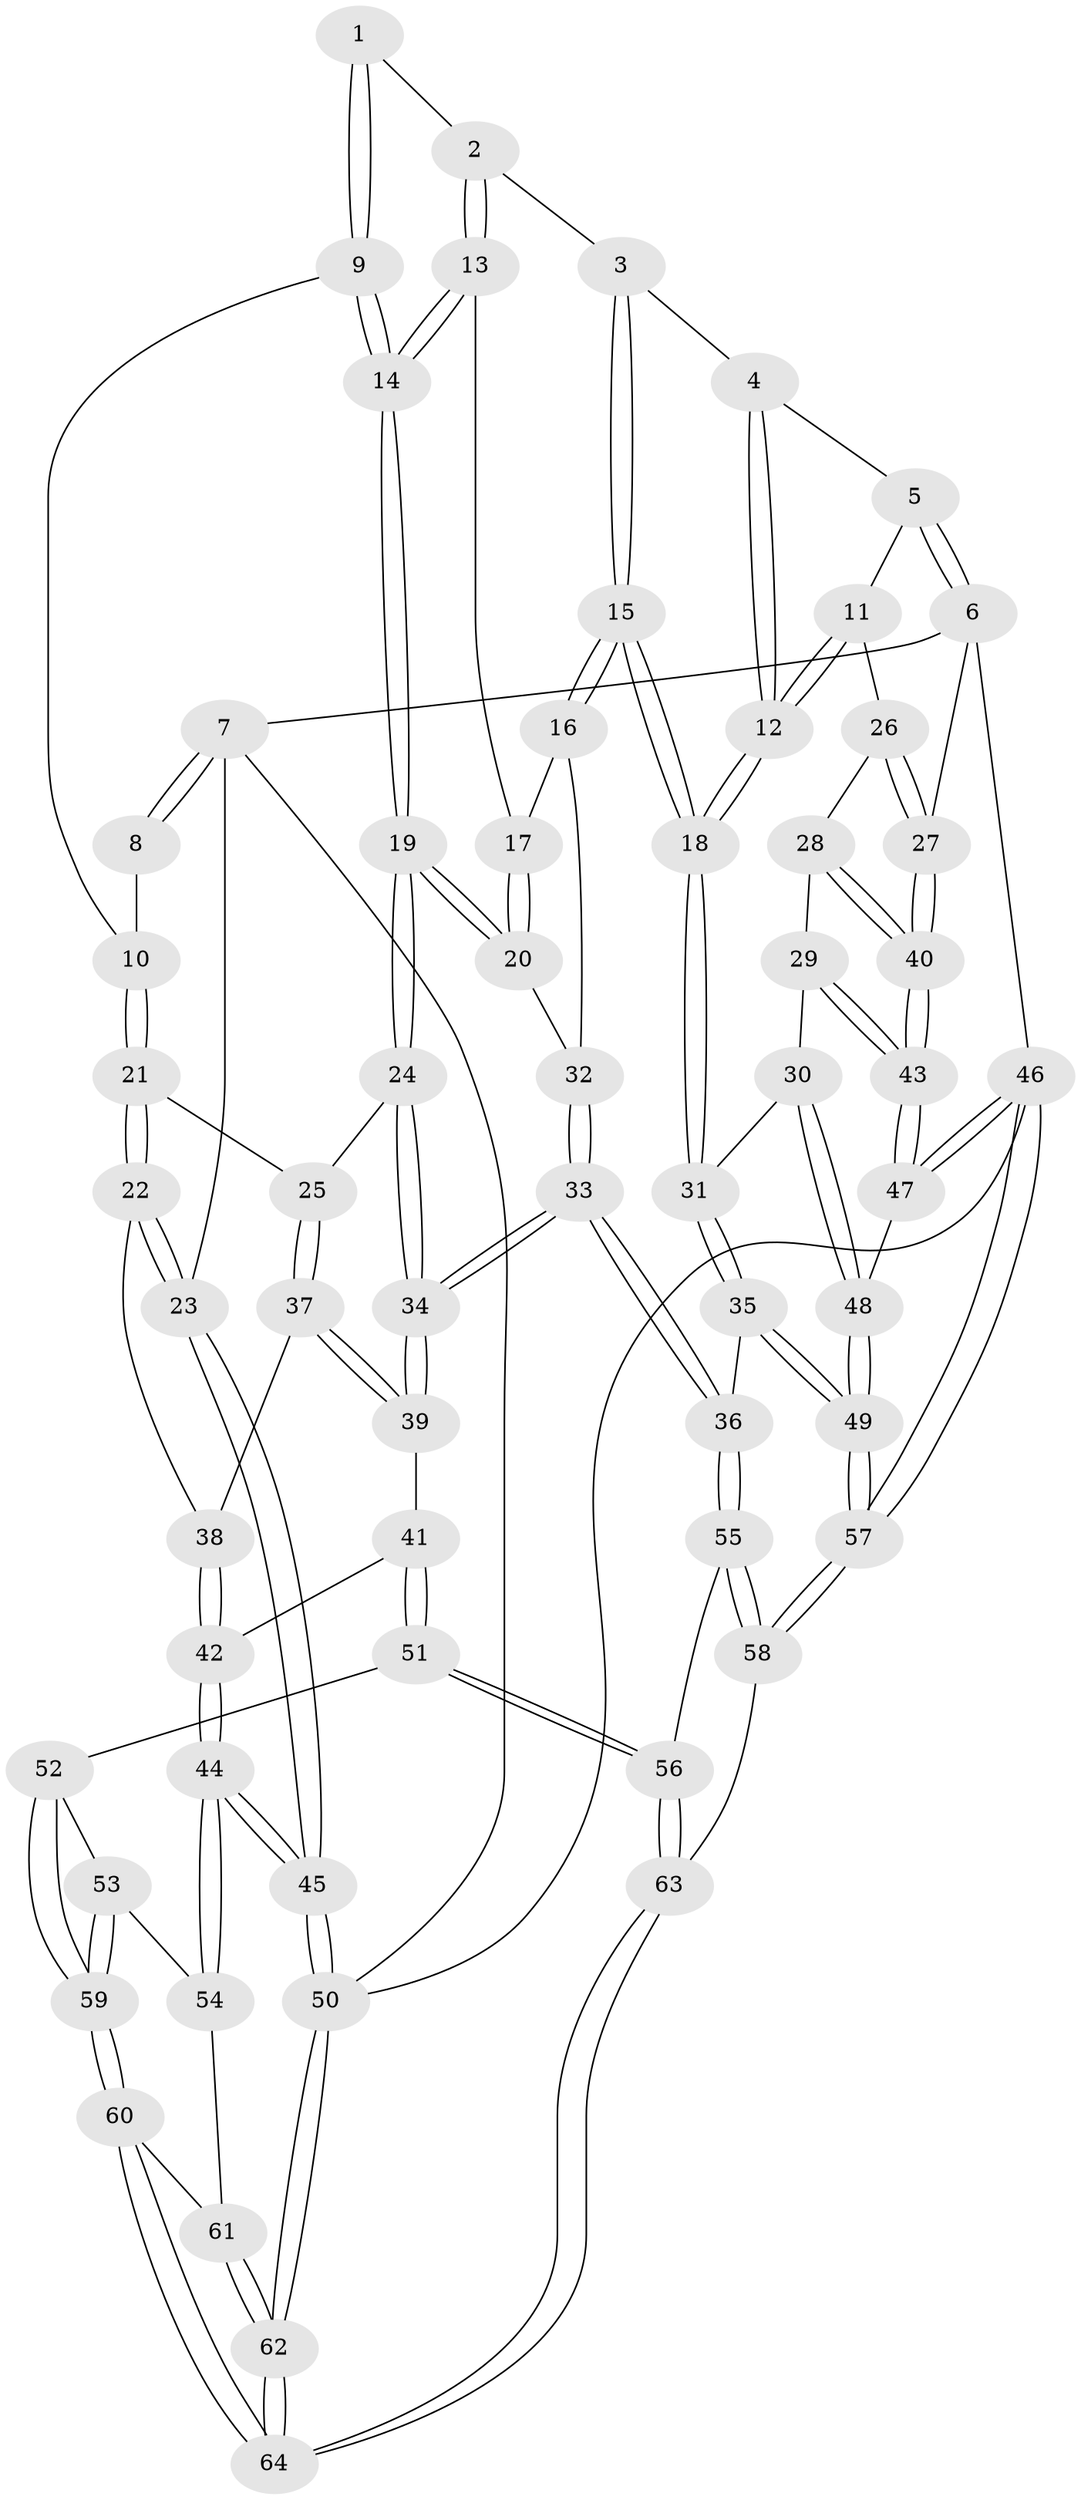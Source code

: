// Generated by graph-tools (version 1.1) at 2025/27/03/09/25 03:27:15]
// undirected, 64 vertices, 157 edges
graph export_dot {
graph [start="1"]
  node [color=gray90,style=filled];
  1 [pos="+0.20690491933498226+0"];
  2 [pos="+0.5717244639555873+0"];
  3 [pos="+0.5721932912514802+0"];
  4 [pos="+0.6413220104353632+0"];
  5 [pos="+0.7385241648598491+0"];
  6 [pos="+1+0"];
  7 [pos="+0+0"];
  8 [pos="+0.14950811524933263+0"];
  9 [pos="+0.2841869056240589+0.07951794876989107"];
  10 [pos="+0.1508866145455018+0.11896643714025906"];
  11 [pos="+0.8583634902315778+0.19472353466830097"];
  12 [pos="+0.7526555727970827+0.26044575993533414"];
  13 [pos="+0.5435396306349051+0"];
  14 [pos="+0.3113663957532293+0.15183348103552774"];
  15 [pos="+0.6267889419096172+0.2524741665022639"];
  16 [pos="+0.5560993553055542+0.24175593276422808"];
  17 [pos="+0.5009499099257864+0.0709984294574834"];
  18 [pos="+0.7217417004333128+0.30640294236193355"];
  19 [pos="+0.31295709214731793+0.22245307182118113"];
  20 [pos="+0.37870131763444875+0.22387325256985957"];
  21 [pos="+0.14042619574441131+0.20084650525732523"];
  22 [pos="+0+0.26289782547162444"];
  23 [pos="+0+0.2795259680171887"];
  24 [pos="+0.2979344932693924+0.23401726020533078"];
  25 [pos="+0.28930886087056884+0.2379857087109573"];
  26 [pos="+0.8999556446802557+0.19002809814000246"];
  27 [pos="+1+0"];
  28 [pos="+0.9694648804875036+0.32722148691175235"];
  29 [pos="+0.9054501467033849+0.38936907750538313"];
  30 [pos="+0.8545465909547428+0.42949780818571986"];
  31 [pos="+0.728357620844106+0.3826978697532328"];
  32 [pos="+0.46567722858928734+0.2702360896215915"];
  33 [pos="+0.48137416024029656+0.5343635803679763"];
  34 [pos="+0.4647305261145931+0.5292773563867952"];
  35 [pos="+0.6384174155453253+0.492488937659284"];
  36 [pos="+0.5170130029166273+0.5613668511131376"];
  37 [pos="+0.2566495795996989+0.33559711396419784"];
  38 [pos="+0.17291175628795505+0.37500968113538485"];
  39 [pos="+0.3110487332998256+0.5097872411670032"];
  40 [pos="+1+0.32530538574721823"];
  41 [pos="+0.22461081036597955+0.5458766948683773"];
  42 [pos="+0.14485631842185287+0.5311682402380696"];
  43 [pos="+1+0.43297936757681676"];
  44 [pos="+0+0.5819118483095147"];
  45 [pos="+0+0.5714743638269159"];
  46 [pos="+1+1"];
  47 [pos="+1+0.5300479708173804"];
  48 [pos="+0.9283089915131773+0.5181197789925839"];
  49 [pos="+0.8547803418553982+0.684713890232012"];
  50 [pos="+0+1"];
  51 [pos="+0.2486000029692301+0.7632258060342798"];
  52 [pos="+0.23857018586626302+0.7680829789716288"];
  53 [pos="+0.07551010699937037+0.7413960758988083"];
  54 [pos="+0.03806932503679285+0.7266601503107265"];
  55 [pos="+0.5120500529250355+0.7535430794655056"];
  56 [pos="+0.374301743131434+0.7779221393797924"];
  57 [pos="+0.8959842885560317+1"];
  58 [pos="+0.7099030439963453+1"];
  59 [pos="+0.16202360875520178+1"];
  60 [pos="+0.14869330267381184+1"];
  61 [pos="+0.043204570663602705+0.7967208899900589"];
  62 [pos="+0+1"];
  63 [pos="+0.20414177671870798+1"];
  64 [pos="+0.14230427229320614+1"];
  1 -- 2;
  1 -- 9;
  1 -- 9;
  2 -- 3;
  2 -- 13;
  2 -- 13;
  3 -- 4;
  3 -- 15;
  3 -- 15;
  4 -- 5;
  4 -- 12;
  4 -- 12;
  5 -- 6;
  5 -- 6;
  5 -- 11;
  6 -- 7;
  6 -- 27;
  6 -- 46;
  7 -- 8;
  7 -- 8;
  7 -- 23;
  7 -- 50;
  8 -- 10;
  9 -- 10;
  9 -- 14;
  9 -- 14;
  10 -- 21;
  10 -- 21;
  11 -- 12;
  11 -- 12;
  11 -- 26;
  12 -- 18;
  12 -- 18;
  13 -- 14;
  13 -- 14;
  13 -- 17;
  14 -- 19;
  14 -- 19;
  15 -- 16;
  15 -- 16;
  15 -- 18;
  15 -- 18;
  16 -- 17;
  16 -- 32;
  17 -- 20;
  17 -- 20;
  18 -- 31;
  18 -- 31;
  19 -- 20;
  19 -- 20;
  19 -- 24;
  19 -- 24;
  20 -- 32;
  21 -- 22;
  21 -- 22;
  21 -- 25;
  22 -- 23;
  22 -- 23;
  22 -- 38;
  23 -- 45;
  23 -- 45;
  24 -- 25;
  24 -- 34;
  24 -- 34;
  25 -- 37;
  25 -- 37;
  26 -- 27;
  26 -- 27;
  26 -- 28;
  27 -- 40;
  27 -- 40;
  28 -- 29;
  28 -- 40;
  28 -- 40;
  29 -- 30;
  29 -- 43;
  29 -- 43;
  30 -- 31;
  30 -- 48;
  30 -- 48;
  31 -- 35;
  31 -- 35;
  32 -- 33;
  32 -- 33;
  33 -- 34;
  33 -- 34;
  33 -- 36;
  33 -- 36;
  34 -- 39;
  34 -- 39;
  35 -- 36;
  35 -- 49;
  35 -- 49;
  36 -- 55;
  36 -- 55;
  37 -- 38;
  37 -- 39;
  37 -- 39;
  38 -- 42;
  38 -- 42;
  39 -- 41;
  40 -- 43;
  40 -- 43;
  41 -- 42;
  41 -- 51;
  41 -- 51;
  42 -- 44;
  42 -- 44;
  43 -- 47;
  43 -- 47;
  44 -- 45;
  44 -- 45;
  44 -- 54;
  44 -- 54;
  45 -- 50;
  45 -- 50;
  46 -- 47;
  46 -- 47;
  46 -- 57;
  46 -- 57;
  46 -- 50;
  47 -- 48;
  48 -- 49;
  48 -- 49;
  49 -- 57;
  49 -- 57;
  50 -- 62;
  50 -- 62;
  51 -- 52;
  51 -- 56;
  51 -- 56;
  52 -- 53;
  52 -- 59;
  52 -- 59;
  53 -- 54;
  53 -- 59;
  53 -- 59;
  54 -- 61;
  55 -- 56;
  55 -- 58;
  55 -- 58;
  56 -- 63;
  56 -- 63;
  57 -- 58;
  57 -- 58;
  58 -- 63;
  59 -- 60;
  59 -- 60;
  60 -- 61;
  60 -- 64;
  60 -- 64;
  61 -- 62;
  61 -- 62;
  62 -- 64;
  62 -- 64;
  63 -- 64;
  63 -- 64;
}
